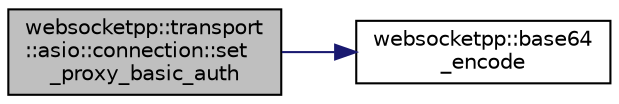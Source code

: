 digraph "websocketpp::transport::asio::connection::set_proxy_basic_auth"
{
  edge [fontname="Helvetica",fontsize="10",labelfontname="Helvetica",labelfontsize="10"];
  node [fontname="Helvetica",fontsize="10",shape=record];
  rankdir="LR";
  Node58 [label="websocketpp::transport\l::asio::connection::set\l_proxy_basic_auth",height=0.2,width=0.4,color="black", fillcolor="grey75", style="filled", fontcolor="black"];
  Node58 -> Node59 [color="midnightblue",fontsize="10",style="solid"];
  Node59 [label="websocketpp::base64\l_encode",height=0.2,width=0.4,color="black", fillcolor="white", style="filled",URL="$namespacewebsocketpp.html#aff36d40583424a2c879df02219133af8",tooltip="Encode a char buffer into a base64 string. "];
}
